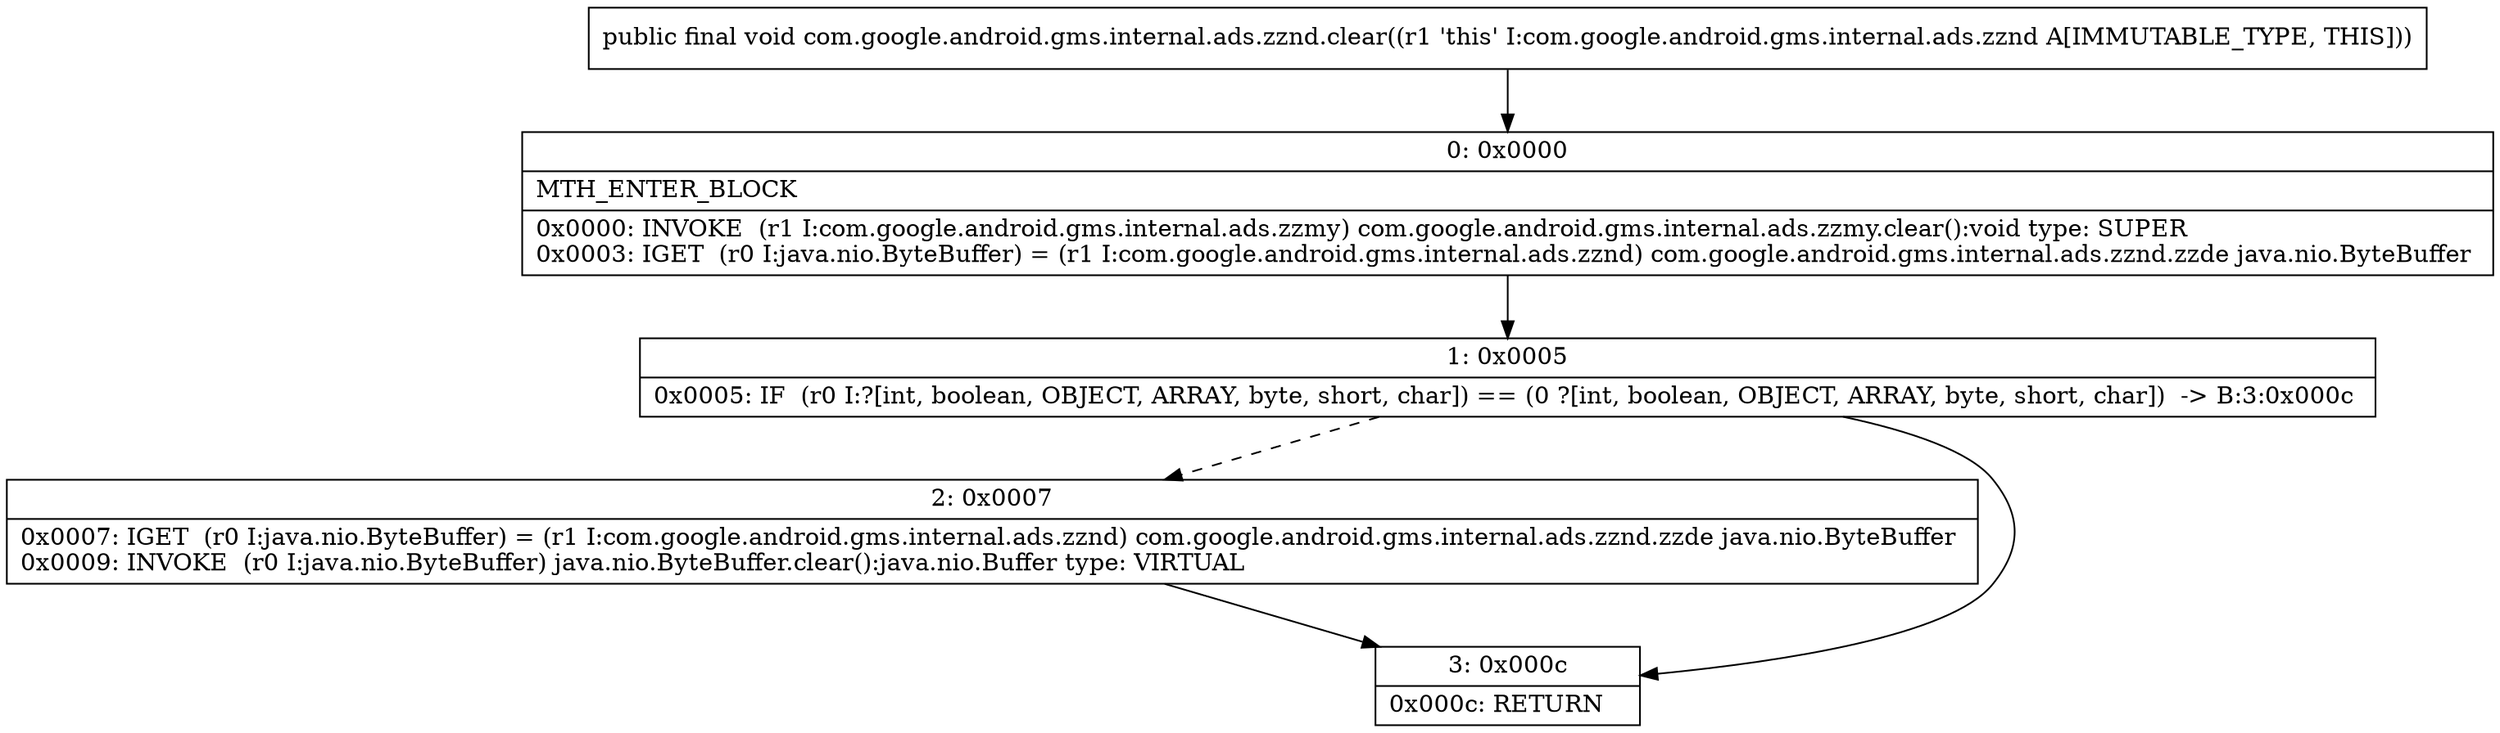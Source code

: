 digraph "CFG forcom.google.android.gms.internal.ads.zznd.clear()V" {
Node_0 [shape=record,label="{0\:\ 0x0000|MTH_ENTER_BLOCK\l|0x0000: INVOKE  (r1 I:com.google.android.gms.internal.ads.zzmy) com.google.android.gms.internal.ads.zzmy.clear():void type: SUPER \l0x0003: IGET  (r0 I:java.nio.ByteBuffer) = (r1 I:com.google.android.gms.internal.ads.zznd) com.google.android.gms.internal.ads.zznd.zzde java.nio.ByteBuffer \l}"];
Node_1 [shape=record,label="{1\:\ 0x0005|0x0005: IF  (r0 I:?[int, boolean, OBJECT, ARRAY, byte, short, char]) == (0 ?[int, boolean, OBJECT, ARRAY, byte, short, char])  \-\> B:3:0x000c \l}"];
Node_2 [shape=record,label="{2\:\ 0x0007|0x0007: IGET  (r0 I:java.nio.ByteBuffer) = (r1 I:com.google.android.gms.internal.ads.zznd) com.google.android.gms.internal.ads.zznd.zzde java.nio.ByteBuffer \l0x0009: INVOKE  (r0 I:java.nio.ByteBuffer) java.nio.ByteBuffer.clear():java.nio.Buffer type: VIRTUAL \l}"];
Node_3 [shape=record,label="{3\:\ 0x000c|0x000c: RETURN   \l}"];
MethodNode[shape=record,label="{public final void com.google.android.gms.internal.ads.zznd.clear((r1 'this' I:com.google.android.gms.internal.ads.zznd A[IMMUTABLE_TYPE, THIS])) }"];
MethodNode -> Node_0;
Node_0 -> Node_1;
Node_1 -> Node_2[style=dashed];
Node_1 -> Node_3;
Node_2 -> Node_3;
}

